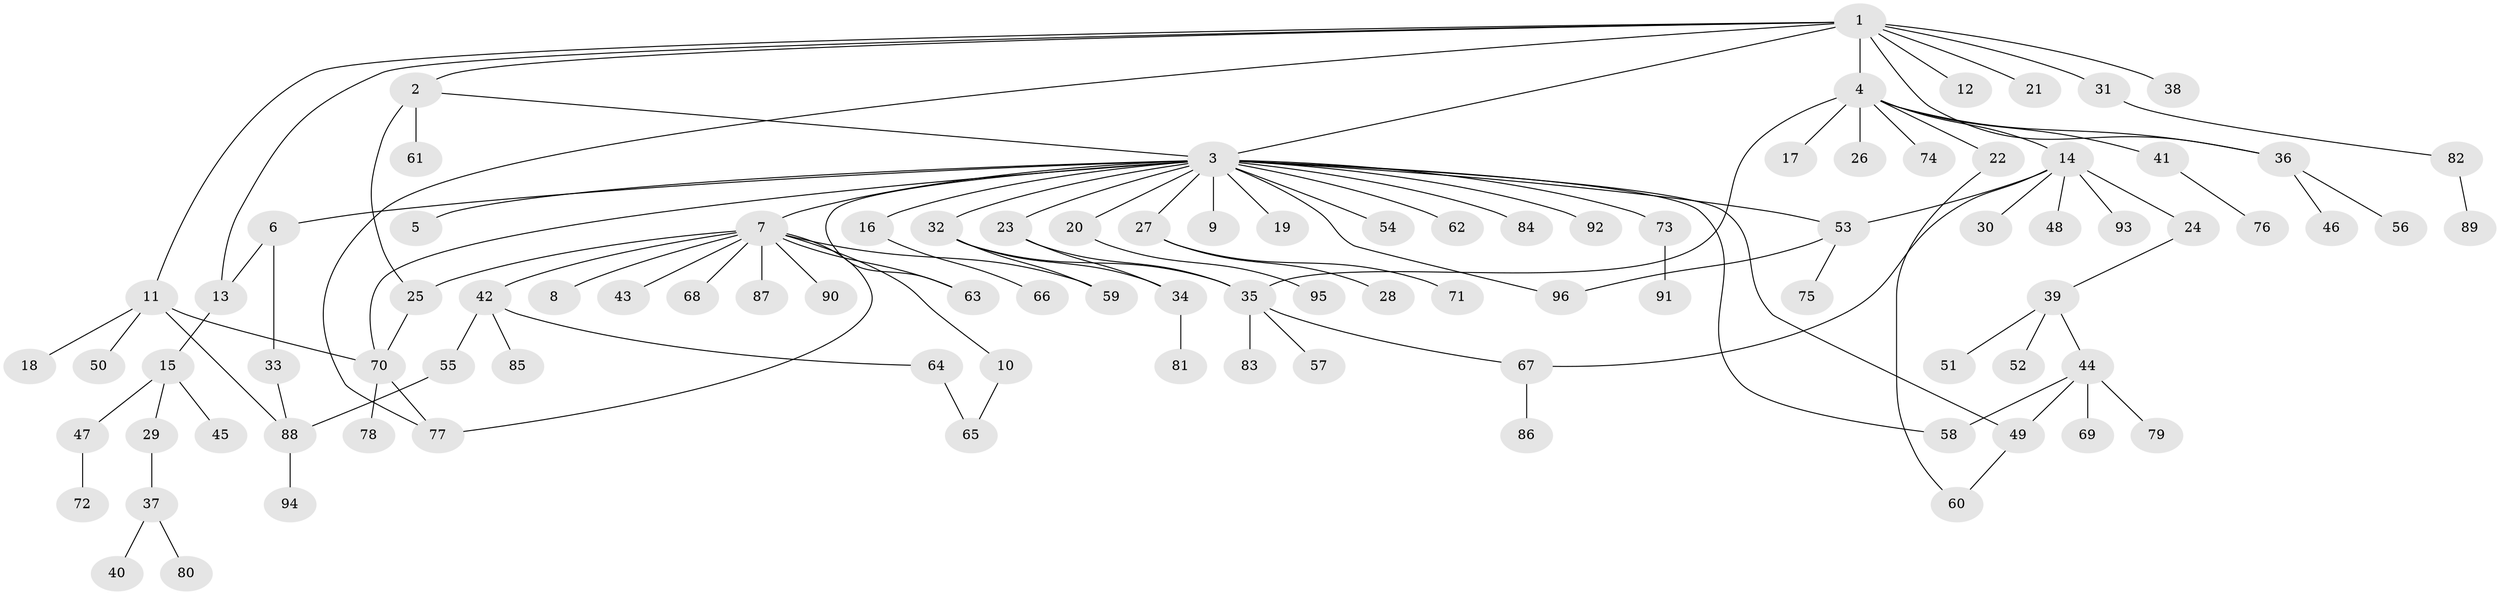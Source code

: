 // Generated by graph-tools (version 1.1) at 2025/49/03/09/25 03:49:53]
// undirected, 96 vertices, 117 edges
graph export_dot {
graph [start="1"]
  node [color=gray90,style=filled];
  1;
  2;
  3;
  4;
  5;
  6;
  7;
  8;
  9;
  10;
  11;
  12;
  13;
  14;
  15;
  16;
  17;
  18;
  19;
  20;
  21;
  22;
  23;
  24;
  25;
  26;
  27;
  28;
  29;
  30;
  31;
  32;
  33;
  34;
  35;
  36;
  37;
  38;
  39;
  40;
  41;
  42;
  43;
  44;
  45;
  46;
  47;
  48;
  49;
  50;
  51;
  52;
  53;
  54;
  55;
  56;
  57;
  58;
  59;
  60;
  61;
  62;
  63;
  64;
  65;
  66;
  67;
  68;
  69;
  70;
  71;
  72;
  73;
  74;
  75;
  76;
  77;
  78;
  79;
  80;
  81;
  82;
  83;
  84;
  85;
  86;
  87;
  88;
  89;
  90;
  91;
  92;
  93;
  94;
  95;
  96;
  1 -- 2;
  1 -- 3;
  1 -- 4;
  1 -- 11;
  1 -- 12;
  1 -- 13;
  1 -- 21;
  1 -- 31;
  1 -- 36;
  1 -- 38;
  1 -- 77;
  2 -- 3;
  2 -- 25;
  2 -- 61;
  3 -- 5;
  3 -- 6;
  3 -- 7;
  3 -- 9;
  3 -- 16;
  3 -- 19;
  3 -- 20;
  3 -- 23;
  3 -- 27;
  3 -- 32;
  3 -- 49;
  3 -- 53;
  3 -- 54;
  3 -- 58;
  3 -- 62;
  3 -- 63;
  3 -- 70;
  3 -- 73;
  3 -- 84;
  3 -- 92;
  3 -- 96;
  4 -- 14;
  4 -- 17;
  4 -- 22;
  4 -- 26;
  4 -- 35;
  4 -- 36;
  4 -- 41;
  4 -- 74;
  6 -- 13;
  6 -- 33;
  7 -- 8;
  7 -- 10;
  7 -- 25;
  7 -- 42;
  7 -- 43;
  7 -- 59;
  7 -- 63;
  7 -- 68;
  7 -- 77;
  7 -- 87;
  7 -- 90;
  10 -- 65;
  11 -- 18;
  11 -- 50;
  11 -- 70;
  11 -- 88;
  13 -- 15;
  14 -- 24;
  14 -- 30;
  14 -- 48;
  14 -- 53;
  14 -- 67;
  14 -- 93;
  15 -- 29;
  15 -- 45;
  15 -- 47;
  16 -- 66;
  20 -- 95;
  22 -- 60;
  23 -- 34;
  23 -- 35;
  24 -- 39;
  25 -- 70;
  27 -- 28;
  27 -- 71;
  29 -- 37;
  31 -- 82;
  32 -- 34;
  32 -- 35;
  32 -- 59;
  33 -- 88;
  34 -- 81;
  35 -- 57;
  35 -- 67;
  35 -- 83;
  36 -- 46;
  36 -- 56;
  37 -- 40;
  37 -- 80;
  39 -- 44;
  39 -- 51;
  39 -- 52;
  41 -- 76;
  42 -- 55;
  42 -- 64;
  42 -- 85;
  44 -- 49;
  44 -- 58;
  44 -- 69;
  44 -- 79;
  47 -- 72;
  49 -- 60;
  53 -- 75;
  53 -- 96;
  55 -- 88;
  64 -- 65;
  67 -- 86;
  70 -- 77;
  70 -- 78;
  73 -- 91;
  82 -- 89;
  88 -- 94;
}

